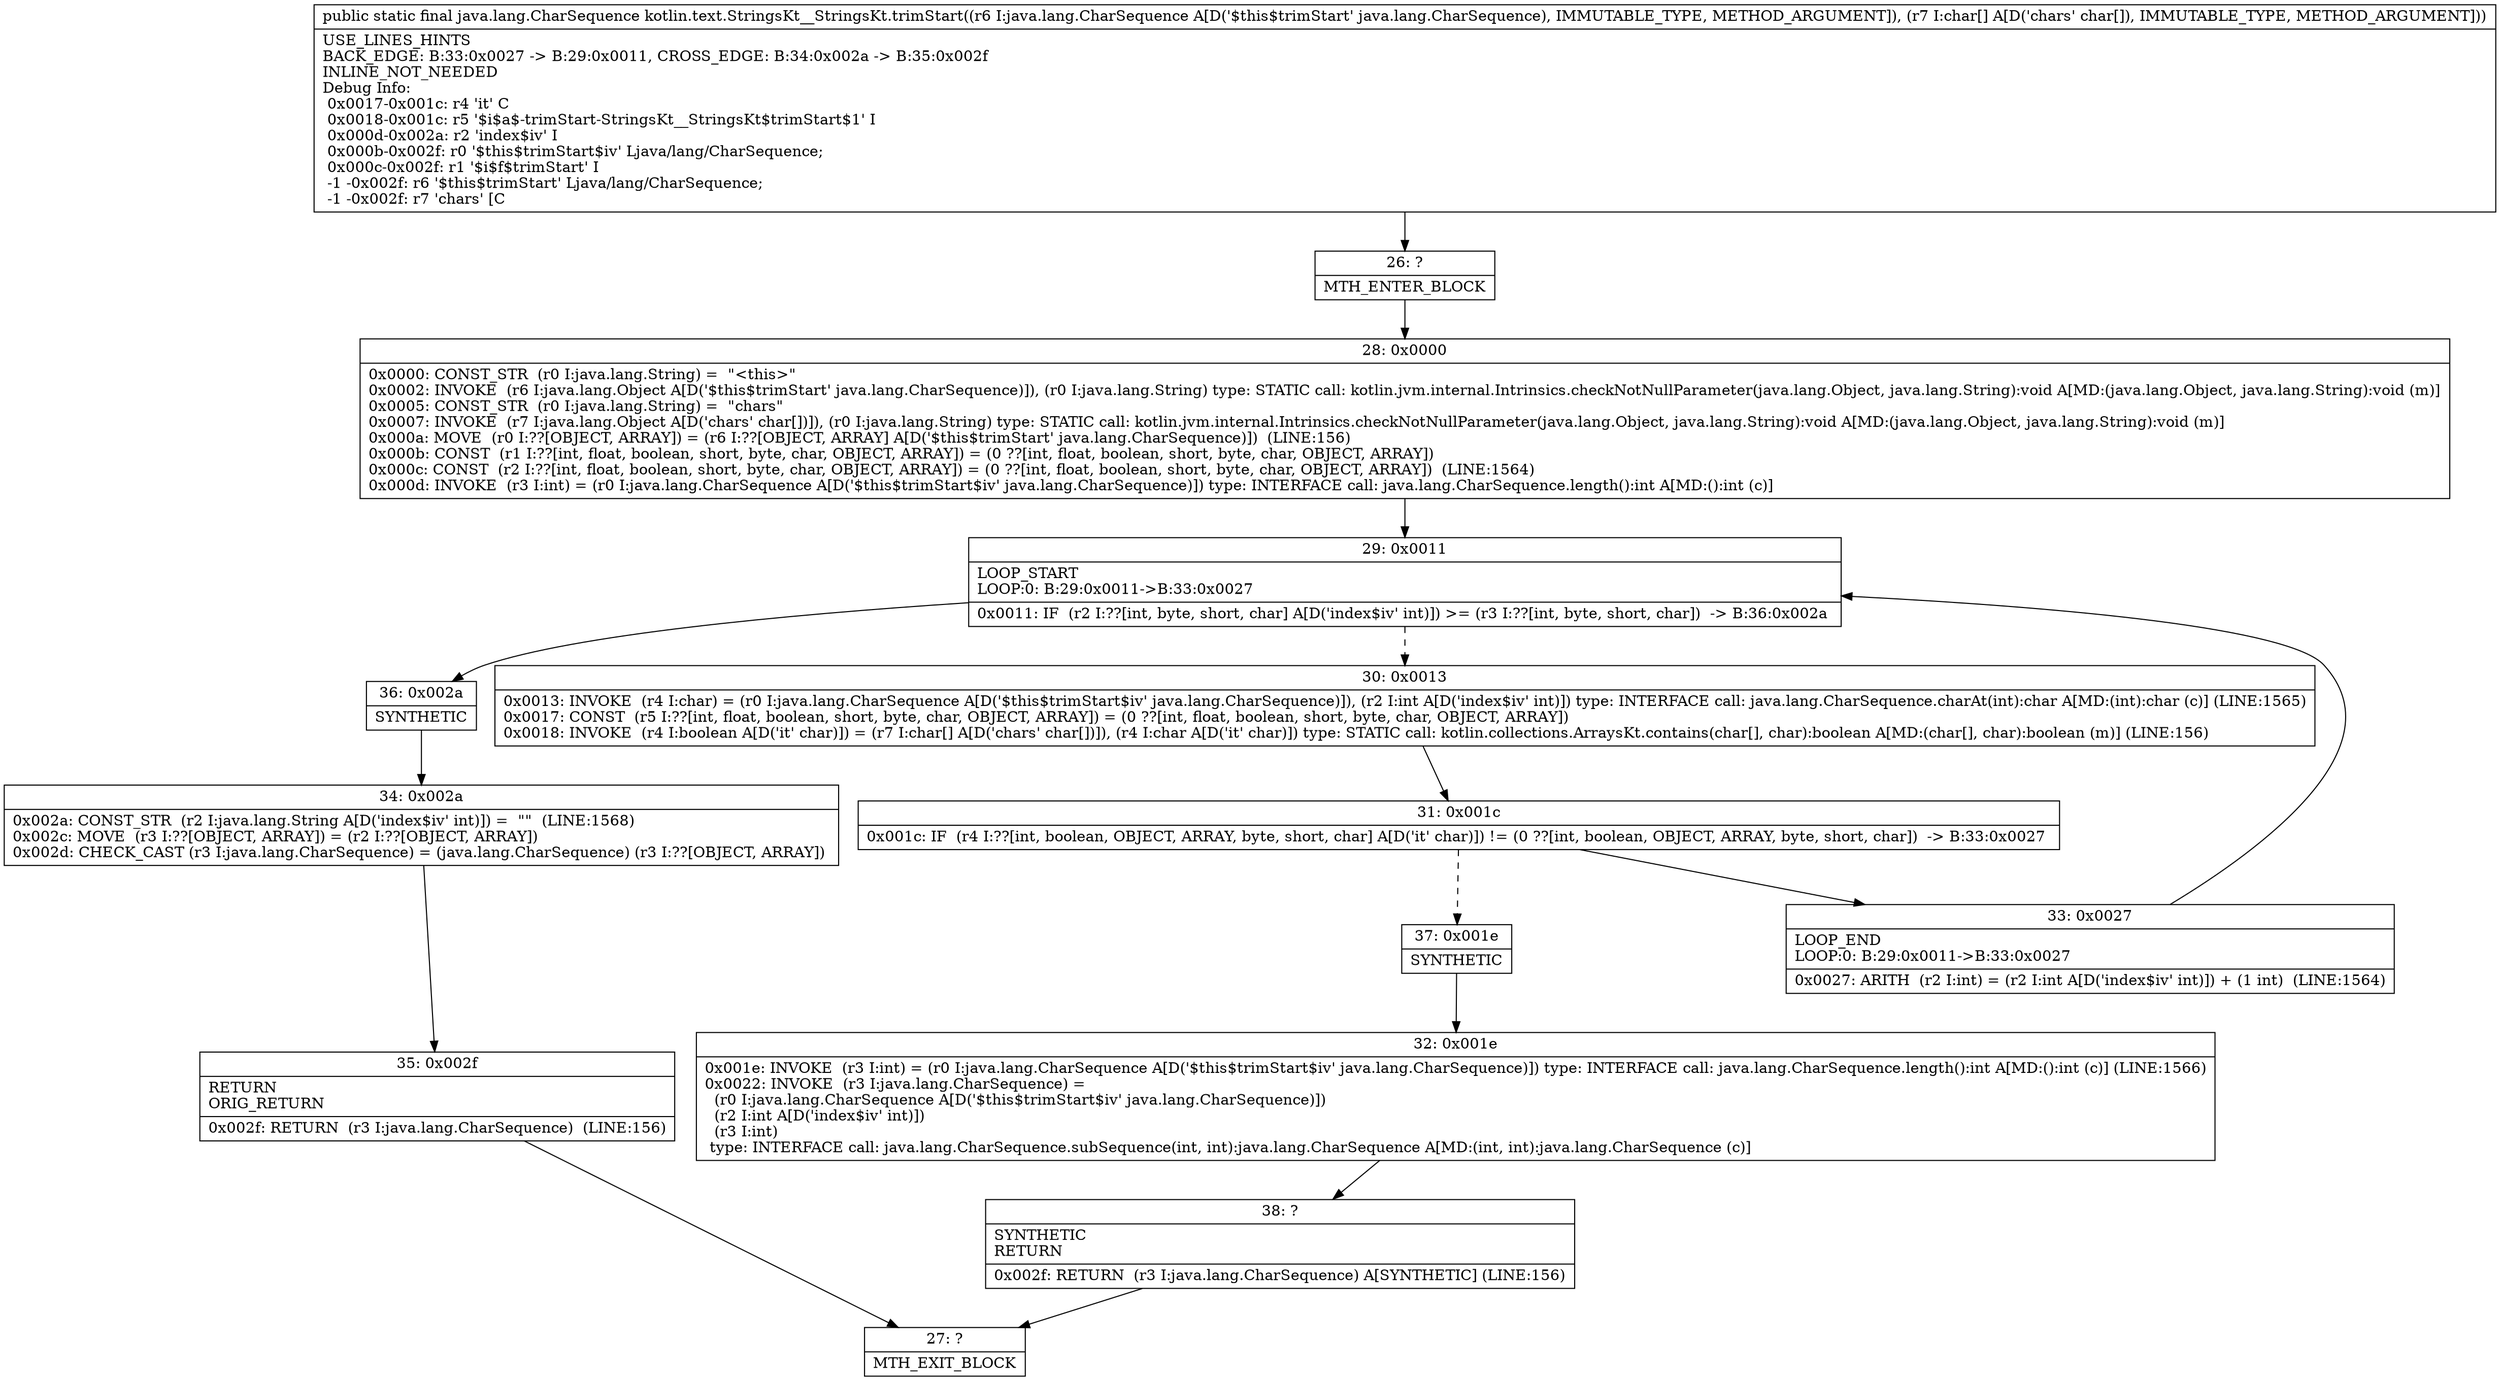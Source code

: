 digraph "CFG forkotlin.text.StringsKt__StringsKt.trimStart(Ljava\/lang\/CharSequence;[C)Ljava\/lang\/CharSequence;" {
Node_26 [shape=record,label="{26\:\ ?|MTH_ENTER_BLOCK\l}"];
Node_28 [shape=record,label="{28\:\ 0x0000|0x0000: CONST_STR  (r0 I:java.lang.String) =  \"\<this\>\" \l0x0002: INVOKE  (r6 I:java.lang.Object A[D('$this$trimStart' java.lang.CharSequence)]), (r0 I:java.lang.String) type: STATIC call: kotlin.jvm.internal.Intrinsics.checkNotNullParameter(java.lang.Object, java.lang.String):void A[MD:(java.lang.Object, java.lang.String):void (m)]\l0x0005: CONST_STR  (r0 I:java.lang.String) =  \"chars\" \l0x0007: INVOKE  (r7 I:java.lang.Object A[D('chars' char[])]), (r0 I:java.lang.String) type: STATIC call: kotlin.jvm.internal.Intrinsics.checkNotNullParameter(java.lang.Object, java.lang.String):void A[MD:(java.lang.Object, java.lang.String):void (m)]\l0x000a: MOVE  (r0 I:??[OBJECT, ARRAY]) = (r6 I:??[OBJECT, ARRAY] A[D('$this$trimStart' java.lang.CharSequence)])  (LINE:156)\l0x000b: CONST  (r1 I:??[int, float, boolean, short, byte, char, OBJECT, ARRAY]) = (0 ??[int, float, boolean, short, byte, char, OBJECT, ARRAY]) \l0x000c: CONST  (r2 I:??[int, float, boolean, short, byte, char, OBJECT, ARRAY]) = (0 ??[int, float, boolean, short, byte, char, OBJECT, ARRAY])  (LINE:1564)\l0x000d: INVOKE  (r3 I:int) = (r0 I:java.lang.CharSequence A[D('$this$trimStart$iv' java.lang.CharSequence)]) type: INTERFACE call: java.lang.CharSequence.length():int A[MD:():int (c)]\l}"];
Node_29 [shape=record,label="{29\:\ 0x0011|LOOP_START\lLOOP:0: B:29:0x0011\-\>B:33:0x0027\l|0x0011: IF  (r2 I:??[int, byte, short, char] A[D('index$iv' int)]) \>= (r3 I:??[int, byte, short, char])  \-\> B:36:0x002a \l}"];
Node_30 [shape=record,label="{30\:\ 0x0013|0x0013: INVOKE  (r4 I:char) = (r0 I:java.lang.CharSequence A[D('$this$trimStart$iv' java.lang.CharSequence)]), (r2 I:int A[D('index$iv' int)]) type: INTERFACE call: java.lang.CharSequence.charAt(int):char A[MD:(int):char (c)] (LINE:1565)\l0x0017: CONST  (r5 I:??[int, float, boolean, short, byte, char, OBJECT, ARRAY]) = (0 ??[int, float, boolean, short, byte, char, OBJECT, ARRAY]) \l0x0018: INVOKE  (r4 I:boolean A[D('it' char)]) = (r7 I:char[] A[D('chars' char[])]), (r4 I:char A[D('it' char)]) type: STATIC call: kotlin.collections.ArraysKt.contains(char[], char):boolean A[MD:(char[], char):boolean (m)] (LINE:156)\l}"];
Node_31 [shape=record,label="{31\:\ 0x001c|0x001c: IF  (r4 I:??[int, boolean, OBJECT, ARRAY, byte, short, char] A[D('it' char)]) != (0 ??[int, boolean, OBJECT, ARRAY, byte, short, char])  \-\> B:33:0x0027 \l}"];
Node_33 [shape=record,label="{33\:\ 0x0027|LOOP_END\lLOOP:0: B:29:0x0011\-\>B:33:0x0027\l|0x0027: ARITH  (r2 I:int) = (r2 I:int A[D('index$iv' int)]) + (1 int)  (LINE:1564)\l}"];
Node_37 [shape=record,label="{37\:\ 0x001e|SYNTHETIC\l}"];
Node_32 [shape=record,label="{32\:\ 0x001e|0x001e: INVOKE  (r3 I:int) = (r0 I:java.lang.CharSequence A[D('$this$trimStart$iv' java.lang.CharSequence)]) type: INTERFACE call: java.lang.CharSequence.length():int A[MD:():int (c)] (LINE:1566)\l0x0022: INVOKE  (r3 I:java.lang.CharSequence) = \l  (r0 I:java.lang.CharSequence A[D('$this$trimStart$iv' java.lang.CharSequence)])\l  (r2 I:int A[D('index$iv' int)])\l  (r3 I:int)\l type: INTERFACE call: java.lang.CharSequence.subSequence(int, int):java.lang.CharSequence A[MD:(int, int):java.lang.CharSequence (c)]\l}"];
Node_38 [shape=record,label="{38\:\ ?|SYNTHETIC\lRETURN\l|0x002f: RETURN  (r3 I:java.lang.CharSequence) A[SYNTHETIC] (LINE:156)\l}"];
Node_27 [shape=record,label="{27\:\ ?|MTH_EXIT_BLOCK\l}"];
Node_36 [shape=record,label="{36\:\ 0x002a|SYNTHETIC\l}"];
Node_34 [shape=record,label="{34\:\ 0x002a|0x002a: CONST_STR  (r2 I:java.lang.String A[D('index$iv' int)]) =  \"\"  (LINE:1568)\l0x002c: MOVE  (r3 I:??[OBJECT, ARRAY]) = (r2 I:??[OBJECT, ARRAY]) \l0x002d: CHECK_CAST (r3 I:java.lang.CharSequence) = (java.lang.CharSequence) (r3 I:??[OBJECT, ARRAY]) \l}"];
Node_35 [shape=record,label="{35\:\ 0x002f|RETURN\lORIG_RETURN\l|0x002f: RETURN  (r3 I:java.lang.CharSequence)  (LINE:156)\l}"];
MethodNode[shape=record,label="{public static final java.lang.CharSequence kotlin.text.StringsKt__StringsKt.trimStart((r6 I:java.lang.CharSequence A[D('$this$trimStart' java.lang.CharSequence), IMMUTABLE_TYPE, METHOD_ARGUMENT]), (r7 I:char[] A[D('chars' char[]), IMMUTABLE_TYPE, METHOD_ARGUMENT]))  | USE_LINES_HINTS\lBACK_EDGE: B:33:0x0027 \-\> B:29:0x0011, CROSS_EDGE: B:34:0x002a \-\> B:35:0x002f\lINLINE_NOT_NEEDED\lDebug Info:\l  0x0017\-0x001c: r4 'it' C\l  0x0018\-0x001c: r5 '$i$a$\-trimStart\-StringsKt__StringsKt$trimStart$1' I\l  0x000d\-0x002a: r2 'index$iv' I\l  0x000b\-0x002f: r0 '$this$trimStart$iv' Ljava\/lang\/CharSequence;\l  0x000c\-0x002f: r1 '$i$f$trimStart' I\l  \-1 \-0x002f: r6 '$this$trimStart' Ljava\/lang\/CharSequence;\l  \-1 \-0x002f: r7 'chars' [C\l}"];
MethodNode -> Node_26;Node_26 -> Node_28;
Node_28 -> Node_29;
Node_29 -> Node_30[style=dashed];
Node_29 -> Node_36;
Node_30 -> Node_31;
Node_31 -> Node_33;
Node_31 -> Node_37[style=dashed];
Node_33 -> Node_29;
Node_37 -> Node_32;
Node_32 -> Node_38;
Node_38 -> Node_27;
Node_36 -> Node_34;
Node_34 -> Node_35;
Node_35 -> Node_27;
}

